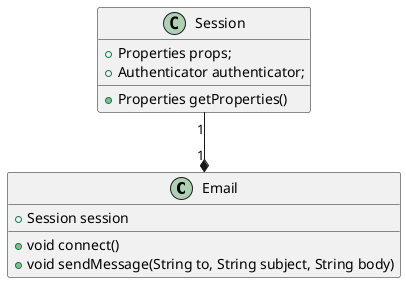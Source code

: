 @startuml doc-files/email_configuration_extension_class_diagram.png

class Email {
  +Session session
  +void connect()
  +void sendMessage(String to, String subject, String body)
}

class Session{
    +Properties props;
	+Authenticator authenticator;
	+Properties getProperties()
}

Email "1" *-up- "1" Session

@enduml